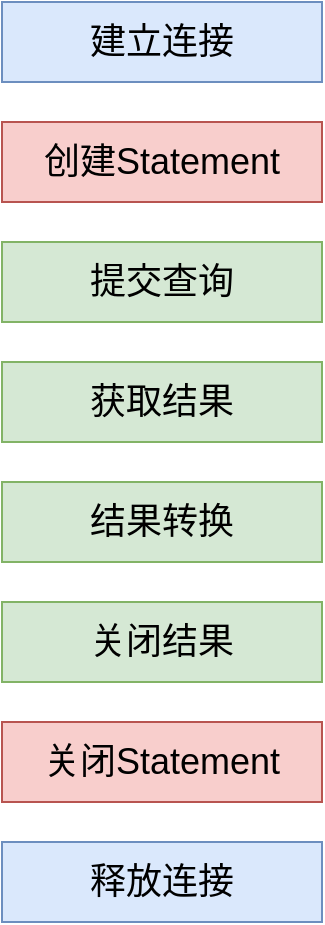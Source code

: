<mxfile version="15.5.2" type="github">
  <diagram id="CxcaLeXnB662m-q3Z4ex" name="第 1 页">
    <mxGraphModel dx="1422" dy="762" grid="1" gridSize="10" guides="1" tooltips="1" connect="1" arrows="1" fold="1" page="1" pageScale="1" pageWidth="827" pageHeight="1169" math="0" shadow="0">
      <root>
        <mxCell id="0" />
        <mxCell id="1" parent="0" />
        <mxCell id="VNCoB3pL2GN9j2kzThXm-1" value="&lt;font style=&quot;font-size: 18px&quot;&gt;建立连接&lt;/font&gt;" style="rounded=0;whiteSpace=wrap;html=1;fillColor=#dae8fc;strokeColor=#6c8ebf;" vertex="1" parent="1">
          <mxGeometry x="210" y="160" width="160" height="40" as="geometry" />
        </mxCell>
        <mxCell id="VNCoB3pL2GN9j2kzThXm-2" value="&lt;font style=&quot;font-size: 18px&quot;&gt;结果转换&lt;br&gt;&lt;/font&gt;" style="rounded=0;whiteSpace=wrap;html=1;fillColor=#d5e8d4;strokeColor=#82b366;" vertex="1" parent="1">
          <mxGeometry x="210" y="400" width="160" height="40" as="geometry" />
        </mxCell>
        <mxCell id="VNCoB3pL2GN9j2kzThXm-3" value="&lt;font style=&quot;font-size: 18px&quot;&gt;释放连接&lt;/font&gt;" style="rounded=0;whiteSpace=wrap;html=1;fillColor=#dae8fc;strokeColor=#6c8ebf;" vertex="1" parent="1">
          <mxGeometry x="210" y="580" width="160" height="40" as="geometry" />
        </mxCell>
        <mxCell id="VNCoB3pL2GN9j2kzThXm-4" value="&lt;font style=&quot;font-size: 18px&quot;&gt;创建Statement&lt;/font&gt;" style="rounded=0;whiteSpace=wrap;html=1;fillColor=#f8cecc;strokeColor=#b85450;" vertex="1" parent="1">
          <mxGeometry x="210" y="220" width="160" height="40" as="geometry" />
        </mxCell>
        <mxCell id="VNCoB3pL2GN9j2kzThXm-5" value="&lt;span style=&quot;font-size: 18px&quot;&gt;提交查询&lt;/span&gt;" style="rounded=0;whiteSpace=wrap;html=1;fillColor=#d5e8d4;strokeColor=#82b366;" vertex="1" parent="1">
          <mxGeometry x="210" y="280" width="160" height="40" as="geometry" />
        </mxCell>
        <mxCell id="VNCoB3pL2GN9j2kzThXm-6" value="&lt;span style=&quot;font-size: 18px&quot;&gt;获取结果&lt;br&gt;&lt;/span&gt;" style="rounded=0;whiteSpace=wrap;html=1;fillColor=#d5e8d4;strokeColor=#82b366;" vertex="1" parent="1">
          <mxGeometry x="210" y="340" width="160" height="40" as="geometry" />
        </mxCell>
        <mxCell id="VNCoB3pL2GN9j2kzThXm-7" value="&lt;font style=&quot;font-size: 18px&quot;&gt;关闭结果&lt;br&gt;&lt;/font&gt;" style="rounded=0;whiteSpace=wrap;html=1;fillColor=#d5e8d4;strokeColor=#82b366;" vertex="1" parent="1">
          <mxGeometry x="210" y="460" width="160" height="40" as="geometry" />
        </mxCell>
        <mxCell id="VNCoB3pL2GN9j2kzThXm-8" value="&lt;font style=&quot;font-size: 18px&quot;&gt;关闭Statement&lt;/font&gt;" style="rounded=0;whiteSpace=wrap;html=1;fillColor=#f8cecc;strokeColor=#b85450;" vertex="1" parent="1">
          <mxGeometry x="210" y="520" width="160" height="40" as="geometry" />
        </mxCell>
      </root>
    </mxGraphModel>
  </diagram>
</mxfile>
